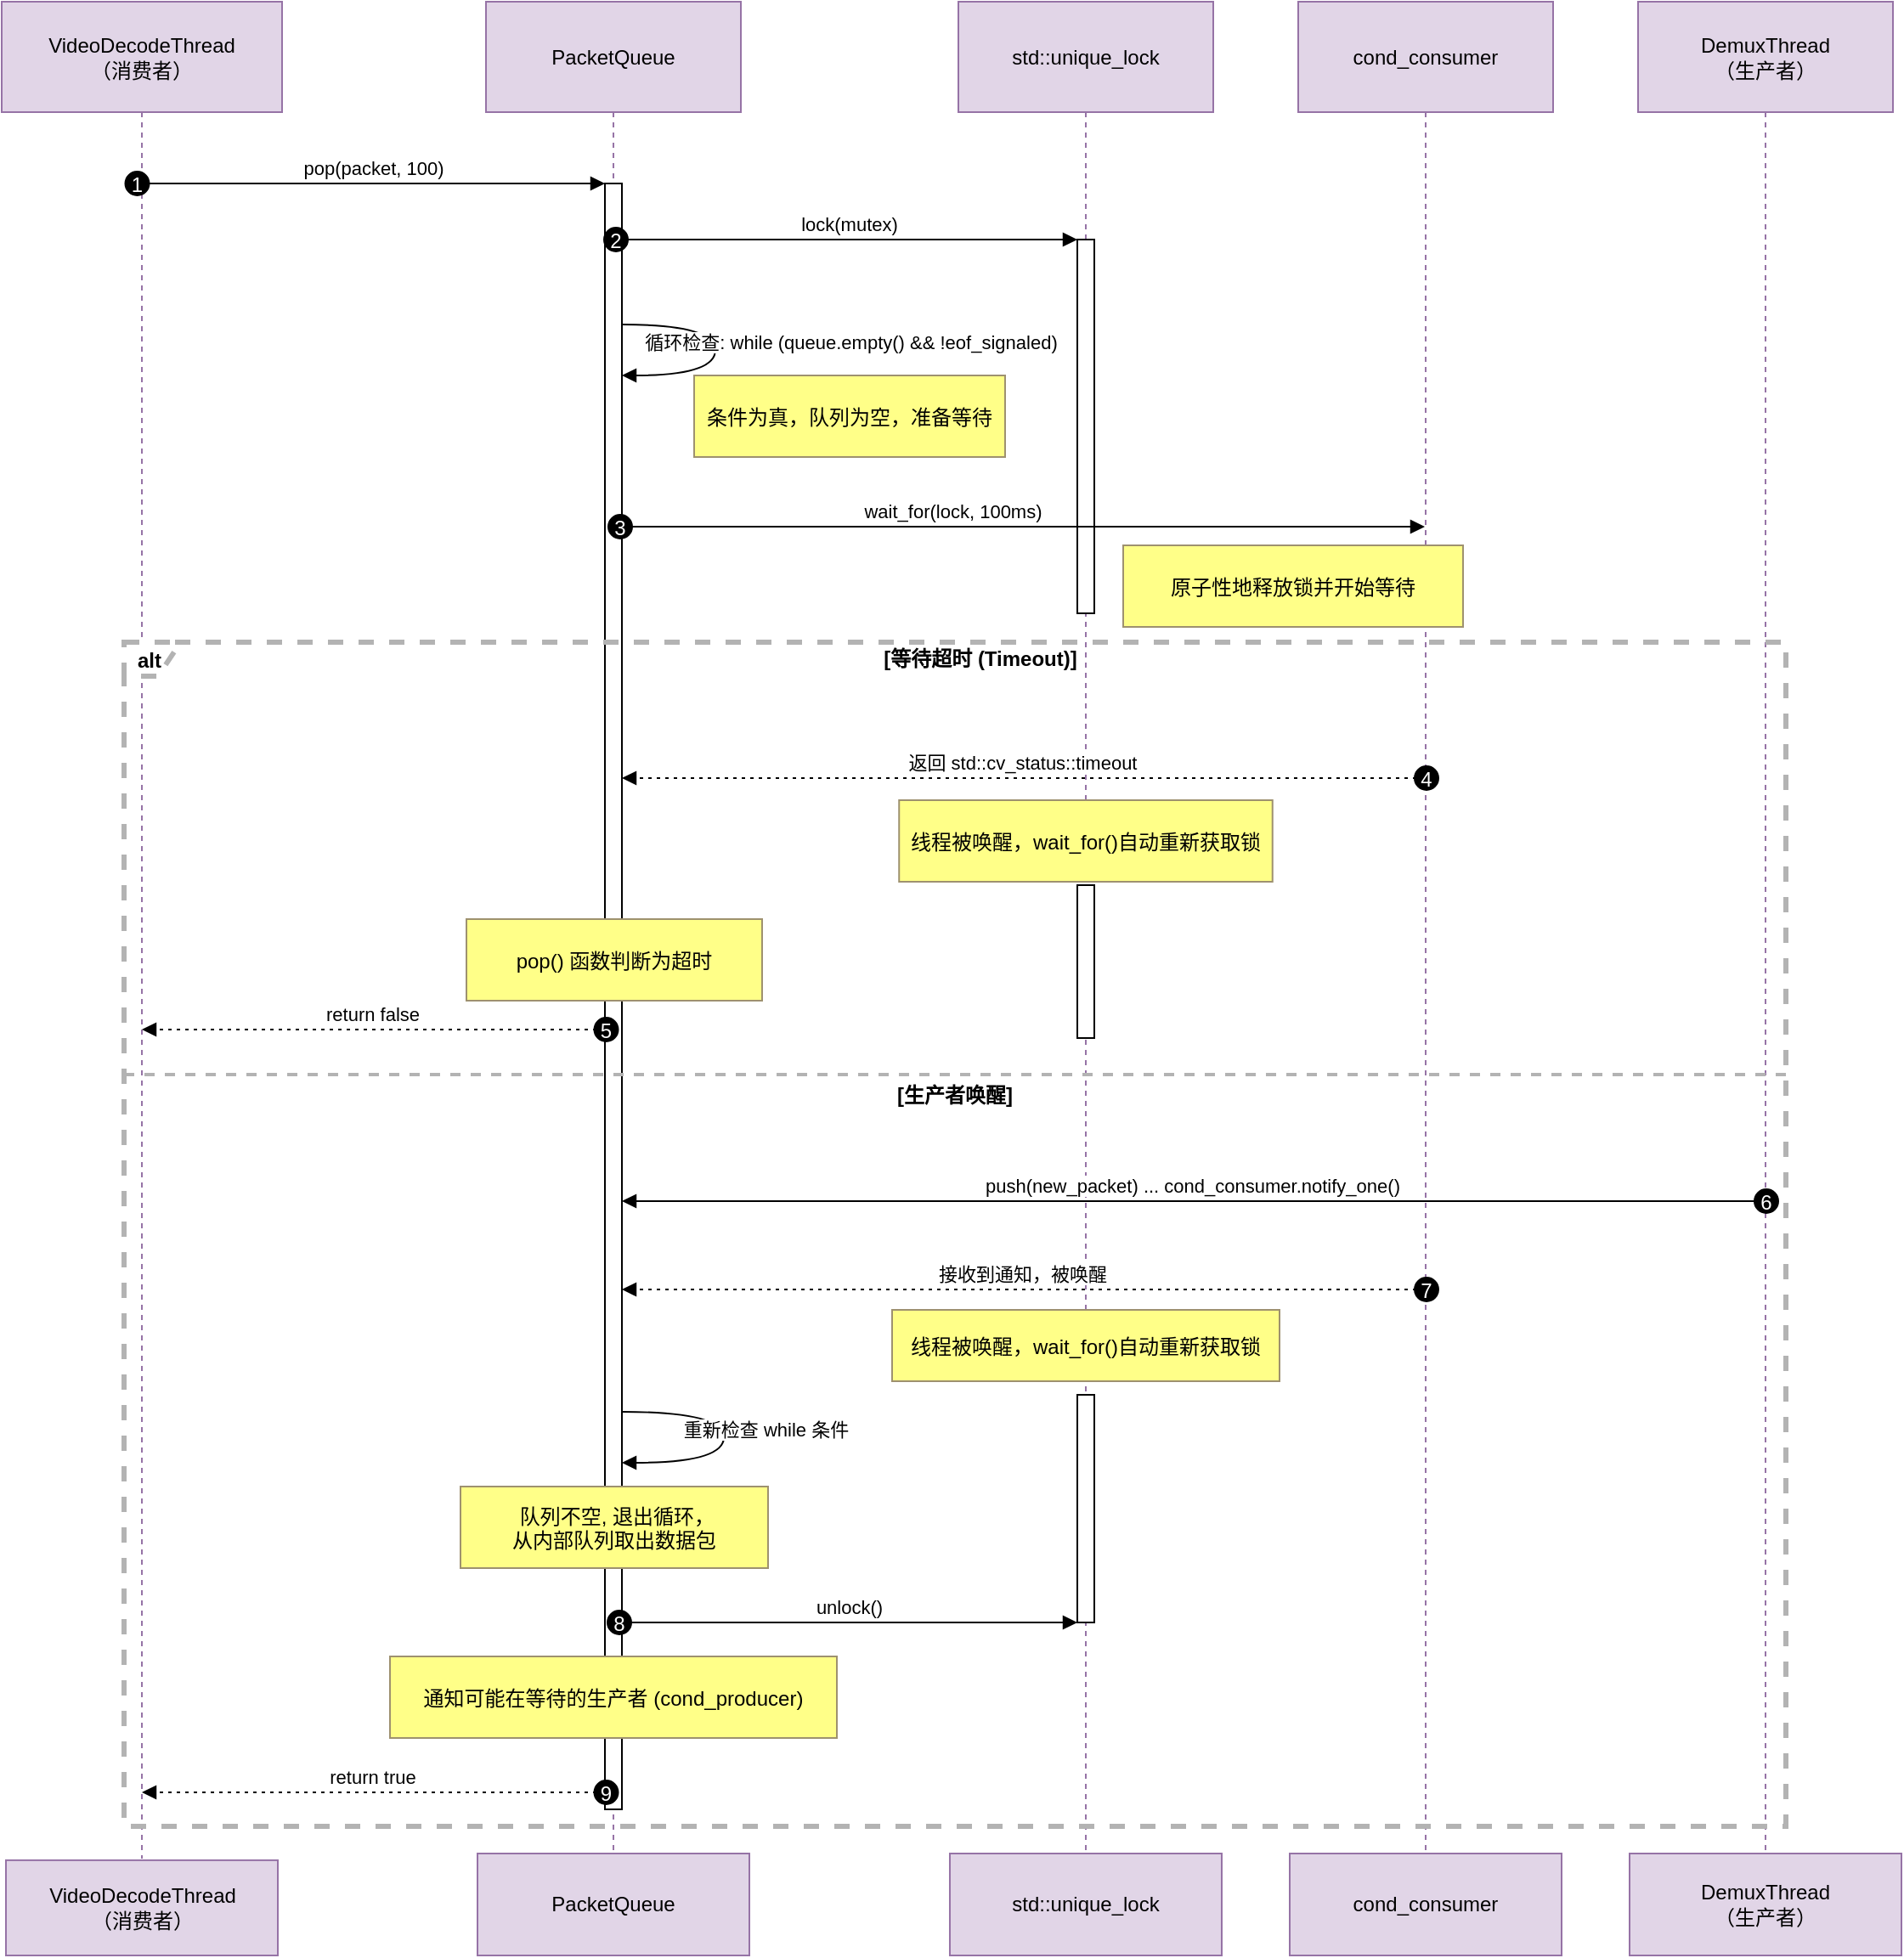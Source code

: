 <mxfile version="27.0.9">
  <diagram name="第 1 页" id="Uu4ohIbujAP8Am82MYeT">
    <mxGraphModel dx="554" dy="400" grid="1" gridSize="10" guides="1" tooltips="1" connect="1" arrows="1" fold="1" page="1" pageScale="1" pageWidth="1169" pageHeight="827" math="0" shadow="0">
      <root>
        <mxCell id="0" />
        <mxCell id="1" parent="0" />
        <mxCell id="-3kPkh_Ltdcqu2Z1_H5H-22" value="" style="group" parent="1" vertex="1" connectable="0">
          <mxGeometry x="998" y="40" width="160" height="1150" as="geometry" />
        </mxCell>
        <mxCell id="ucR9ID3XjRw3AKxgKNZJ-9" value="DemuxThread&#xa;（生产者）" style="shape=umlLifeline;perimeter=lifelinePerimeter;whiteSpace=wrap;container=1;dropTarget=0;collapsible=0;recursiveResize=0;outlineConnect=0;portConstraint=eastwest;newEdgeStyle={&quot;edgeStyle&quot;:&quot;elbowEdgeStyle&quot;,&quot;elbow&quot;:&quot;vertical&quot;,&quot;curved&quot;:0,&quot;rounded&quot;:0};size=65;fillColor=#e1d5e7;strokeColor=#9673a6;" parent="-3kPkh_Ltdcqu2Z1_H5H-22" vertex="1">
          <mxGeometry x="5" width="150" height="1090" as="geometry" />
        </mxCell>
        <mxCell id="-3kPkh_Ltdcqu2Z1_H5H-21" value="DemuxThread&lt;br style=&quot;padding: 0px; margin: 0px;&quot;&gt;（生产者）" style="rounded=0;whiteSpace=wrap;html=1;fillColor=#e1d5e7;strokeColor=#9673a6;" parent="-3kPkh_Ltdcqu2Z1_H5H-22" vertex="1">
          <mxGeometry y="1090" width="160" height="60" as="geometry" />
        </mxCell>
        <mxCell id="-3kPkh_Ltdcqu2Z1_H5H-12" value="" style="group" parent="1" vertex="1" connectable="0">
          <mxGeometry x="40" y="40" width="165" height="1150" as="geometry" />
        </mxCell>
        <mxCell id="ucR9ID3XjRw3AKxgKNZJ-1" value="VideoDecodeThread&#xa;（消费者）" style="shape=umlLifeline;perimeter=lifelinePerimeter;whiteSpace=wrap;container=1;dropTarget=0;collapsible=0;recursiveResize=0;outlineConnect=0;portConstraint=eastwest;newEdgeStyle={&quot;edgeStyle&quot;:&quot;elbowEdgeStyle&quot;,&quot;elbow&quot;:&quot;vertical&quot;,&quot;curved&quot;:0,&quot;rounded&quot;:0};size=65;fillColor=#e1d5e7;strokeColor=#9673a6;" parent="-3kPkh_Ltdcqu2Z1_H5H-12" vertex="1">
          <mxGeometry width="165" height="1093.014" as="geometry" />
        </mxCell>
        <mxCell id="-3kPkh_Ltdcqu2Z1_H5H-11" value="VideoDecodeThread&lt;br style=&quot;padding: 0px; margin: 0px;&quot;&gt;（消费者）" style="rounded=0;whiteSpace=wrap;html=1;fillColor=#e1d5e7;strokeColor=#9673a6;" parent="-3kPkh_Ltdcqu2Z1_H5H-12" vertex="1">
          <mxGeometry x="2.5" y="1093.948" width="160" height="56.052" as="geometry" />
        </mxCell>
        <mxCell id="-3kPkh_Ltdcqu2Z1_H5H-20" value="" style="group" parent="1" vertex="1" connectable="0">
          <mxGeometry x="798" y="40" width="160" height="1150" as="geometry" />
        </mxCell>
        <mxCell id="ucR9ID3XjRw3AKxgKNZJ-8" value="cond_consumer" style="shape=umlLifeline;perimeter=lifelinePerimeter;whiteSpace=wrap;container=1;dropTarget=0;collapsible=0;recursiveResize=0;outlineConnect=0;portConstraint=eastwest;newEdgeStyle={&quot;edgeStyle&quot;:&quot;elbowEdgeStyle&quot;,&quot;elbow&quot;:&quot;vertical&quot;,&quot;curved&quot;:0,&quot;rounded&quot;:0};size=65;fillColor=#e1d5e7;strokeColor=#9673a6;" parent="-3kPkh_Ltdcqu2Z1_H5H-20" vertex="1">
          <mxGeometry x="5" width="150" height="1090" as="geometry" />
        </mxCell>
        <mxCell id="-3kPkh_Ltdcqu2Z1_H5H-19" value="cond_consumer" style="rounded=0;whiteSpace=wrap;html=1;fillColor=#e1d5e7;strokeColor=#9673a6;" parent="-3kPkh_Ltdcqu2Z1_H5H-20" vertex="1">
          <mxGeometry y="1090" width="160" height="60" as="geometry" />
        </mxCell>
        <mxCell id="-3kPkh_Ltdcqu2Z1_H5H-18" value="" style="group" parent="1" vertex="1" connectable="0">
          <mxGeometry x="597.99" y="40" width="160" height="1150" as="geometry" />
        </mxCell>
        <mxCell id="ucR9ID3XjRw3AKxgKNZJ-4" value="std::unique_lock" style="shape=umlLifeline;perimeter=lifelinePerimeter;whiteSpace=wrap;container=1;dropTarget=0;collapsible=0;recursiveResize=0;outlineConnect=0;portConstraint=eastwest;newEdgeStyle={&quot;edgeStyle&quot;:&quot;elbowEdgeStyle&quot;,&quot;elbow&quot;:&quot;vertical&quot;,&quot;curved&quot;:0,&quot;rounded&quot;:0};size=65;fillColor=#e1d5e7;strokeColor=#9673a6;" parent="-3kPkh_Ltdcqu2Z1_H5H-18" vertex="1">
          <mxGeometry x="5.01" width="150" height="1090" as="geometry" />
        </mxCell>
        <mxCell id="ucR9ID3XjRw3AKxgKNZJ-5" value="" style="points=[];perimeter=orthogonalPerimeter;outlineConnect=0;targetShapes=umlLifeline;portConstraint=eastwest;newEdgeStyle={&quot;edgeStyle&quot;:&quot;elbowEdgeStyle&quot;,&quot;elbow&quot;:&quot;vertical&quot;,&quot;curved&quot;:0,&quot;rounded&quot;:0}" parent="ucR9ID3XjRw3AKxgKNZJ-4" vertex="1">
          <mxGeometry x="70" y="140" width="10" height="220" as="geometry" />
        </mxCell>
        <mxCell id="ucR9ID3XjRw3AKxgKNZJ-6" value="" style="points=[];perimeter=orthogonalPerimeter;outlineConnect=0;targetShapes=umlLifeline;portConstraint=eastwest;newEdgeStyle={&quot;edgeStyle&quot;:&quot;elbowEdgeStyle&quot;,&quot;elbow&quot;:&quot;vertical&quot;,&quot;curved&quot;:0,&quot;rounded&quot;:0}" parent="ucR9ID3XjRw3AKxgKNZJ-4" vertex="1">
          <mxGeometry x="70" y="520" width="10" height="90" as="geometry" />
        </mxCell>
        <mxCell id="ucR9ID3XjRw3AKxgKNZJ-7" value="" style="points=[];perimeter=orthogonalPerimeter;outlineConnect=0;targetShapes=umlLifeline;portConstraint=eastwest;newEdgeStyle={&quot;edgeStyle&quot;:&quot;elbowEdgeStyle&quot;,&quot;elbow&quot;:&quot;vertical&quot;,&quot;curved&quot;:0,&quot;rounded&quot;:0}" parent="ucR9ID3XjRw3AKxgKNZJ-4" vertex="1">
          <mxGeometry x="70" y="820" width="10" height="134" as="geometry" />
        </mxCell>
        <mxCell id="-3kPkh_Ltdcqu2Z1_H5H-17" value="std::unique_lock" style="rounded=0;whiteSpace=wrap;html=1;fillColor=#e1d5e7;strokeColor=#9673a6;" parent="-3kPkh_Ltdcqu2Z1_H5H-18" vertex="1">
          <mxGeometry y="1090" width="160" height="60" as="geometry" />
        </mxCell>
        <mxCell id="-3kPkh_Ltdcqu2Z1_H5H-16" value="" style="group" parent="1" vertex="1" connectable="0">
          <mxGeometry x="320" y="40" width="160" height="1150" as="geometry" />
        </mxCell>
        <mxCell id="ucR9ID3XjRw3AKxgKNZJ-2" value="PacketQueue" style="shape=umlLifeline;perimeter=lifelinePerimeter;whiteSpace=wrap;container=1;dropTarget=0;collapsible=0;recursiveResize=0;outlineConnect=0;portConstraint=eastwest;newEdgeStyle={&quot;edgeStyle&quot;:&quot;elbowEdgeStyle&quot;,&quot;elbow&quot;:&quot;vertical&quot;,&quot;curved&quot;:0,&quot;rounded&quot;:0};size=65;fillColor=#e1d5e7;strokeColor=#9673a6;" parent="-3kPkh_Ltdcqu2Z1_H5H-16" vertex="1">
          <mxGeometry x="5" width="150" height="1090" as="geometry" />
        </mxCell>
        <mxCell id="ucR9ID3XjRw3AKxgKNZJ-3" value="" style="points=[];perimeter=orthogonalPerimeter;outlineConnect=0;targetShapes=umlLifeline;portConstraint=eastwest;newEdgeStyle={&quot;edgeStyle&quot;:&quot;elbowEdgeStyle&quot;,&quot;elbow&quot;:&quot;vertical&quot;,&quot;curved&quot;:0,&quot;rounded&quot;:0}" parent="ucR9ID3XjRw3AKxgKNZJ-2" vertex="1">
          <mxGeometry x="70" y="107" width="10" height="957" as="geometry" />
        </mxCell>
        <mxCell id="-3kPkh_Ltdcqu2Z1_H5H-1" value="循环检查: while (queue.empty() &amp;&amp; !eof_signaled)" style="curved=1;endArrow=block;rounded=0;" parent="ucR9ID3XjRw3AKxgKNZJ-2" source="ucR9ID3XjRw3AKxgKNZJ-3" target="ucR9ID3XjRw3AKxgKNZJ-3" edge="1">
          <mxGeometry x="-0.071" y="80" relative="1" as="geometry">
            <Array as="points">
              <mxPoint x="135" y="190" />
              <mxPoint x="135" y="220" />
            </Array>
            <mxPoint as="offset" />
            <mxPoint x="85" y="190" as="sourcePoint" />
            <mxPoint x="85" y="220" as="targetPoint" />
          </mxGeometry>
        </mxCell>
        <mxCell id="-3kPkh_Ltdcqu2Z1_H5H-5" value="重新检查 while 条件" style="curved=1;endArrow=block;rounded=0;" parent="ucR9ID3XjRw3AKxgKNZJ-2" source="ucR9ID3XjRw3AKxgKNZJ-3" target="ucR9ID3XjRw3AKxgKNZJ-3" edge="1">
          <mxGeometry x="-0.067" y="25" relative="1" as="geometry">
            <Array as="points">
              <mxPoint x="140" y="830" />
              <mxPoint x="140" y="860" />
            </Array>
            <mxPoint as="offset" />
            <mxPoint x="85" y="830" as="sourcePoint" />
            <mxPoint x="85" y="860" as="targetPoint" />
          </mxGeometry>
        </mxCell>
        <mxCell id="-3kPkh_Ltdcqu2Z1_H5H-13" value="PacketQueue" style="rounded=0;whiteSpace=wrap;html=1;fillColor=#e1d5e7;strokeColor=#9673a6;" parent="-3kPkh_Ltdcqu2Z1_H5H-16" vertex="1">
          <mxGeometry y="1090" width="160" height="60" as="geometry" />
        </mxCell>
        <mxCell id="ucR9ID3XjRw3AKxgKNZJ-10" value="alt" style="shape=umlFrame;dashed=1;pointerEvents=0;dropTarget=0;strokeColor=#B3B3B3;height=20;width=30;strokeWidth=3;fontStyle=1" parent="1" vertex="1">
          <mxGeometry x="112" y="417" width="978" height="697" as="geometry" />
        </mxCell>
        <mxCell id="ucR9ID3XjRw3AKxgKNZJ-11" value="[等待超时 (Timeout)]" style="text;strokeColor=none;fillColor=none;align=center;verticalAlign=middle;whiteSpace=wrap;fontStyle=1" parent="ucR9ID3XjRw3AKxgKNZJ-10" vertex="1">
          <mxGeometry x="30" width="948" height="20" as="geometry" />
        </mxCell>
        <mxCell id="ucR9ID3XjRw3AKxgKNZJ-12" value="[生产者唤醒]" style="shape=line;dashed=1;whiteSpace=wrap;verticalAlign=top;labelPosition=center;verticalLabelPosition=middle;align=center;strokeColor=#B3B3B3;fontStyle=1;strokeWidth=2;" parent="ucR9ID3XjRw3AKxgKNZJ-10" vertex="1">
          <mxGeometry y="253" width="978" height="3" as="geometry" />
        </mxCell>
        <mxCell id="ucR9ID3XjRw3AKxgKNZJ-13" value="pop(packet, 100)" style="verticalAlign=bottom;edgeStyle=elbowEdgeStyle;elbow=vertical;curved=0;rounded=0;endArrow=block;" parent="1" source="ucR9ID3XjRw3AKxgKNZJ-1" target="ucR9ID3XjRw3AKxgKNZJ-3" edge="1">
          <mxGeometry relative="1" as="geometry">
            <Array as="points">
              <mxPoint x="270" y="147" />
            </Array>
          </mxGeometry>
        </mxCell>
        <mxCell id="ucR9ID3XjRw3AKxgKNZJ-14" value="1" style="ellipse;aspect=fixed;fillColor=#000000;align=center;fontColor=#FFFFFF;" parent="ucR9ID3XjRw3AKxgKNZJ-13" vertex="1">
          <mxGeometry width="14" height="14" relative="1" as="geometry">
            <mxPoint x="-146.25" y="-7" as="offset" />
          </mxGeometry>
        </mxCell>
        <mxCell id="ucR9ID3XjRw3AKxgKNZJ-15" value="lock(mutex)" style="verticalAlign=bottom;edgeStyle=elbowEdgeStyle;elbow=vertical;curved=0;rounded=0;endArrow=block;" parent="1" edge="1">
          <mxGeometry x="0.001" relative="1" as="geometry">
            <Array as="points">
              <mxPoint x="550" y="180" />
            </Array>
            <mxPoint x="405" y="180" as="sourcePoint" />
            <mxPoint x="673" y="180" as="targetPoint" />
            <mxPoint as="offset" />
          </mxGeometry>
        </mxCell>
        <mxCell id="ucR9ID3XjRw3AKxgKNZJ-16" value="2" style="ellipse;aspect=fixed;fillColor=#000000;align=center;fontColor=#FFFFFF;" parent="ucR9ID3XjRw3AKxgKNZJ-15" vertex="1">
          <mxGeometry width="14" height="14" relative="1" as="geometry">
            <mxPoint x="-144.5" y="-7" as="offset" />
          </mxGeometry>
        </mxCell>
        <mxCell id="ucR9ID3XjRw3AKxgKNZJ-17" value="wait_for(lock, 100ms)" style="verticalAlign=bottom;edgeStyle=elbowEdgeStyle;elbow=vertical;curved=0;rounded=0;endArrow=block;" parent="1" source="ucR9ID3XjRw3AKxgKNZJ-3" target="ucR9ID3XjRw3AKxgKNZJ-8" edge="1">
          <mxGeometry x="-0.175" relative="1" as="geometry">
            <Array as="points">
              <mxPoint x="650" y="349" />
            </Array>
            <mxPoint as="offset" />
          </mxGeometry>
        </mxCell>
        <mxCell id="ucR9ID3XjRw3AKxgKNZJ-18" value="3" style="ellipse;aspect=fixed;fillColor=#000000;align=center;fontColor=#FFFFFF;" parent="ucR9ID3XjRw3AKxgKNZJ-17" vertex="1">
          <mxGeometry width="14" height="14" relative="1" as="geometry">
            <mxPoint x="-244.5" y="-7" as="offset" />
          </mxGeometry>
        </mxCell>
        <mxCell id="ucR9ID3XjRw3AKxgKNZJ-19" value="返回 std::cv_status::timeout" style="verticalAlign=bottom;edgeStyle=elbowEdgeStyle;elbow=vertical;curved=0;rounded=0;dashed=1;dashPattern=2 3;endArrow=block;" parent="1" source="ucR9ID3XjRw3AKxgKNZJ-8" target="ucR9ID3XjRw3AKxgKNZJ-3" edge="1">
          <mxGeometry relative="1" as="geometry">
            <Array as="points">
              <mxPoint x="653" y="497" />
            </Array>
          </mxGeometry>
        </mxCell>
        <mxCell id="ucR9ID3XjRw3AKxgKNZJ-20" value="4" style="ellipse;aspect=fixed;fillColor=#000000;align=center;fontColor=#FFFFFF;" parent="ucR9ID3XjRw3AKxgKNZJ-19" vertex="1">
          <mxGeometry width="14" height="14" relative="1" as="geometry">
            <mxPoint x="230.5" y="-7" as="offset" />
          </mxGeometry>
        </mxCell>
        <mxCell id="ucR9ID3XjRw3AKxgKNZJ-21" value="return false" style="verticalAlign=bottom;edgeStyle=elbowEdgeStyle;elbow=vertical;curved=0;rounded=0;dashed=1;dashPattern=2 3;endArrow=block;" parent="1" source="ucR9ID3XjRw3AKxgKNZJ-3" target="ucR9ID3XjRw3AKxgKNZJ-1" edge="1">
          <mxGeometry relative="1" as="geometry">
            <Array as="points">
              <mxPoint x="271" y="645" />
            </Array>
          </mxGeometry>
        </mxCell>
        <mxCell id="ucR9ID3XjRw3AKxgKNZJ-22" value="5" style="ellipse;aspect=fixed;fillColor=#000000;align=center;fontColor=#FFFFFF;" parent="ucR9ID3XjRw3AKxgKNZJ-21" vertex="1">
          <mxGeometry width="14" height="14" relative="1" as="geometry">
            <mxPoint x="130.25" y="-7" as="offset" />
          </mxGeometry>
        </mxCell>
        <mxCell id="ucR9ID3XjRw3AKxgKNZJ-23" value="push(new_packet) ... cond_consumer.notify_one()" style="verticalAlign=bottom;edgeStyle=elbowEdgeStyle;elbow=vertical;curved=0;rounded=0;endArrow=block;" parent="1" source="ucR9ID3XjRw3AKxgKNZJ-9" target="ucR9ID3XjRw3AKxgKNZJ-3" edge="1">
          <mxGeometry relative="1" as="geometry">
            <Array as="points">
              <mxPoint x="753" y="746" />
            </Array>
          </mxGeometry>
        </mxCell>
        <mxCell id="ucR9ID3XjRw3AKxgKNZJ-24" value="6" style="ellipse;aspect=fixed;fillColor=#000000;align=center;fontColor=#FFFFFF;" parent="ucR9ID3XjRw3AKxgKNZJ-23" vertex="1">
          <mxGeometry width="14" height="14" relative="1" as="geometry">
            <mxPoint x="330.5" y="-7" as="offset" />
          </mxGeometry>
        </mxCell>
        <mxCell id="ucR9ID3XjRw3AKxgKNZJ-25" value="接收到通知，被唤醒" style="verticalAlign=bottom;edgeStyle=elbowEdgeStyle;elbow=vertical;curved=0;rounded=0;dashed=1;dashPattern=2 3;endArrow=block;" parent="1" source="ucR9ID3XjRw3AKxgKNZJ-8" target="ucR9ID3XjRw3AKxgKNZJ-3" edge="1">
          <mxGeometry relative="1" as="geometry">
            <Array as="points">
              <mxPoint x="653" y="798" />
            </Array>
          </mxGeometry>
        </mxCell>
        <mxCell id="ucR9ID3XjRw3AKxgKNZJ-26" value="7" style="ellipse;aspect=fixed;fillColor=#000000;align=center;fontColor=#FFFFFF;" parent="ucR9ID3XjRw3AKxgKNZJ-25" vertex="1">
          <mxGeometry width="14" height="14" relative="1" as="geometry">
            <mxPoint x="230.5" y="-7" as="offset" />
          </mxGeometry>
        </mxCell>
        <mxCell id="ucR9ID3XjRw3AKxgKNZJ-27" value="unlock()" style="verticalAlign=bottom;edgeStyle=elbowEdgeStyle;elbow=vertical;curved=0;rounded=0;endArrow=block;" parent="1" source="ucR9ID3XjRw3AKxgKNZJ-3" target="ucR9ID3XjRw3AKxgKNZJ-7" edge="1">
          <mxGeometry relative="1" as="geometry">
            <Array as="points">
              <mxPoint x="548" y="994" />
            </Array>
          </mxGeometry>
        </mxCell>
        <mxCell id="ucR9ID3XjRw3AKxgKNZJ-28" value="8" style="ellipse;aspect=fixed;fillColor=#000000;align=center;fontColor=#FFFFFF;" parent="ucR9ID3XjRw3AKxgKNZJ-27" vertex="1">
          <mxGeometry width="14" height="14" relative="1" as="geometry">
            <mxPoint x="-142.5" y="-7" as="offset" />
          </mxGeometry>
        </mxCell>
        <mxCell id="ucR9ID3XjRw3AKxgKNZJ-29" value="return true" style="verticalAlign=bottom;edgeStyle=elbowEdgeStyle;elbow=vertical;curved=0;rounded=0;dashed=1;dashPattern=2 3;endArrow=block;" parent="1" source="ucR9ID3XjRw3AKxgKNZJ-3" target="ucR9ID3XjRw3AKxgKNZJ-1" edge="1">
          <mxGeometry relative="1" as="geometry">
            <Array as="points">
              <mxPoint x="271" y="1094" />
            </Array>
          </mxGeometry>
        </mxCell>
        <mxCell id="ucR9ID3XjRw3AKxgKNZJ-30" value="9" style="ellipse;aspect=fixed;fillColor=#000000;align=center;fontColor=#FFFFFF;" parent="ucR9ID3XjRw3AKxgKNZJ-29" vertex="1">
          <mxGeometry width="14" height="14" relative="1" as="geometry">
            <mxPoint x="130.25" y="-7" as="offset" />
          </mxGeometry>
        </mxCell>
        <mxCell id="ucR9ID3XjRw3AKxgKNZJ-32" value="条件为真，队列为空，准备等待" style="fillColor=#ffff88;strokeColor=#9E916F;" parent="1" vertex="1">
          <mxGeometry x="447.5" y="260" width="183" height="48" as="geometry" />
        </mxCell>
        <mxCell id="ucR9ID3XjRw3AKxgKNZJ-33" value="原子性地释放锁并开始等待" style="fillColor=#ffff88;strokeColor=#9E916F;" parent="1" vertex="1">
          <mxGeometry x="700" y="360" width="200" height="48" as="geometry" />
        </mxCell>
        <mxCell id="ucR9ID3XjRw3AKxgKNZJ-34" value="线程被唤醒，wait_for()自动重新获取锁" style="fillColor=#ffff88;strokeColor=#9E916F;" parent="1" vertex="1">
          <mxGeometry x="568.12" y="510" width="219.75" height="48" as="geometry" />
        </mxCell>
        <mxCell id="ucR9ID3XjRw3AKxgKNZJ-35" value="pop() 函数判断为超时" style="fillColor=#ffff88;strokeColor=#9E916F;" parent="1" vertex="1">
          <mxGeometry x="313.5" y="580" width="174" height="48" as="geometry" />
        </mxCell>
        <mxCell id="ucR9ID3XjRw3AKxgKNZJ-36" value="线程被唤醒，wait_for()自动重新获取锁" style="fillColor=#ffff88;strokeColor=#9E916F;" parent="1" vertex="1">
          <mxGeometry x="564" y="810" width="228" height="42" as="geometry" />
        </mxCell>
        <mxCell id="ucR9ID3XjRw3AKxgKNZJ-38" value=" 队列不空, 退出循环，&#xa;从内部队列取出数据包" style="fillColor=#ffff88;strokeColor=#9E916F;" parent="1" vertex="1">
          <mxGeometry x="310" y="914" width="181" height="48" as="geometry" />
        </mxCell>
        <mxCell id="ucR9ID3XjRw3AKxgKNZJ-39" value="通知可能在等待的生产者 (cond_producer)" style="fillColor=#ffff88;strokeColor=#9E916F;" parent="1" vertex="1">
          <mxGeometry x="268.5" y="1014" width="263" height="48" as="geometry" />
        </mxCell>
      </root>
    </mxGraphModel>
  </diagram>
</mxfile>

